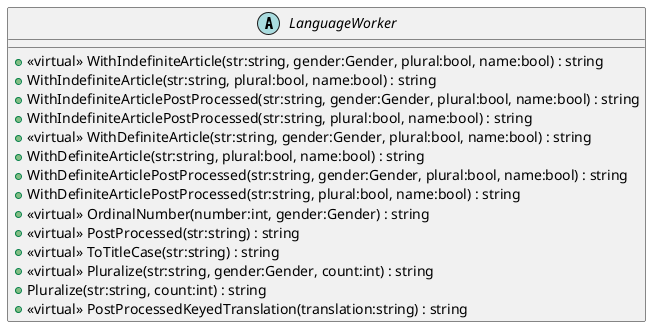 @startuml
abstract class LanguageWorker {
    + <<virtual>> WithIndefiniteArticle(str:string, gender:Gender, plural:bool, name:bool) : string
    + WithIndefiniteArticle(str:string, plural:bool, name:bool) : string
    + WithIndefiniteArticlePostProcessed(str:string, gender:Gender, plural:bool, name:bool) : string
    + WithIndefiniteArticlePostProcessed(str:string, plural:bool, name:bool) : string
    + <<virtual>> WithDefiniteArticle(str:string, gender:Gender, plural:bool, name:bool) : string
    + WithDefiniteArticle(str:string, plural:bool, name:bool) : string
    + WithDefiniteArticlePostProcessed(str:string, gender:Gender, plural:bool, name:bool) : string
    + WithDefiniteArticlePostProcessed(str:string, plural:bool, name:bool) : string
    + <<virtual>> OrdinalNumber(number:int, gender:Gender) : string
    + <<virtual>> PostProcessed(str:string) : string
    + <<virtual>> ToTitleCase(str:string) : string
    + <<virtual>> Pluralize(str:string, gender:Gender, count:int) : string
    + Pluralize(str:string, count:int) : string
    + <<virtual>> PostProcessedKeyedTranslation(translation:string) : string
}
@enduml
